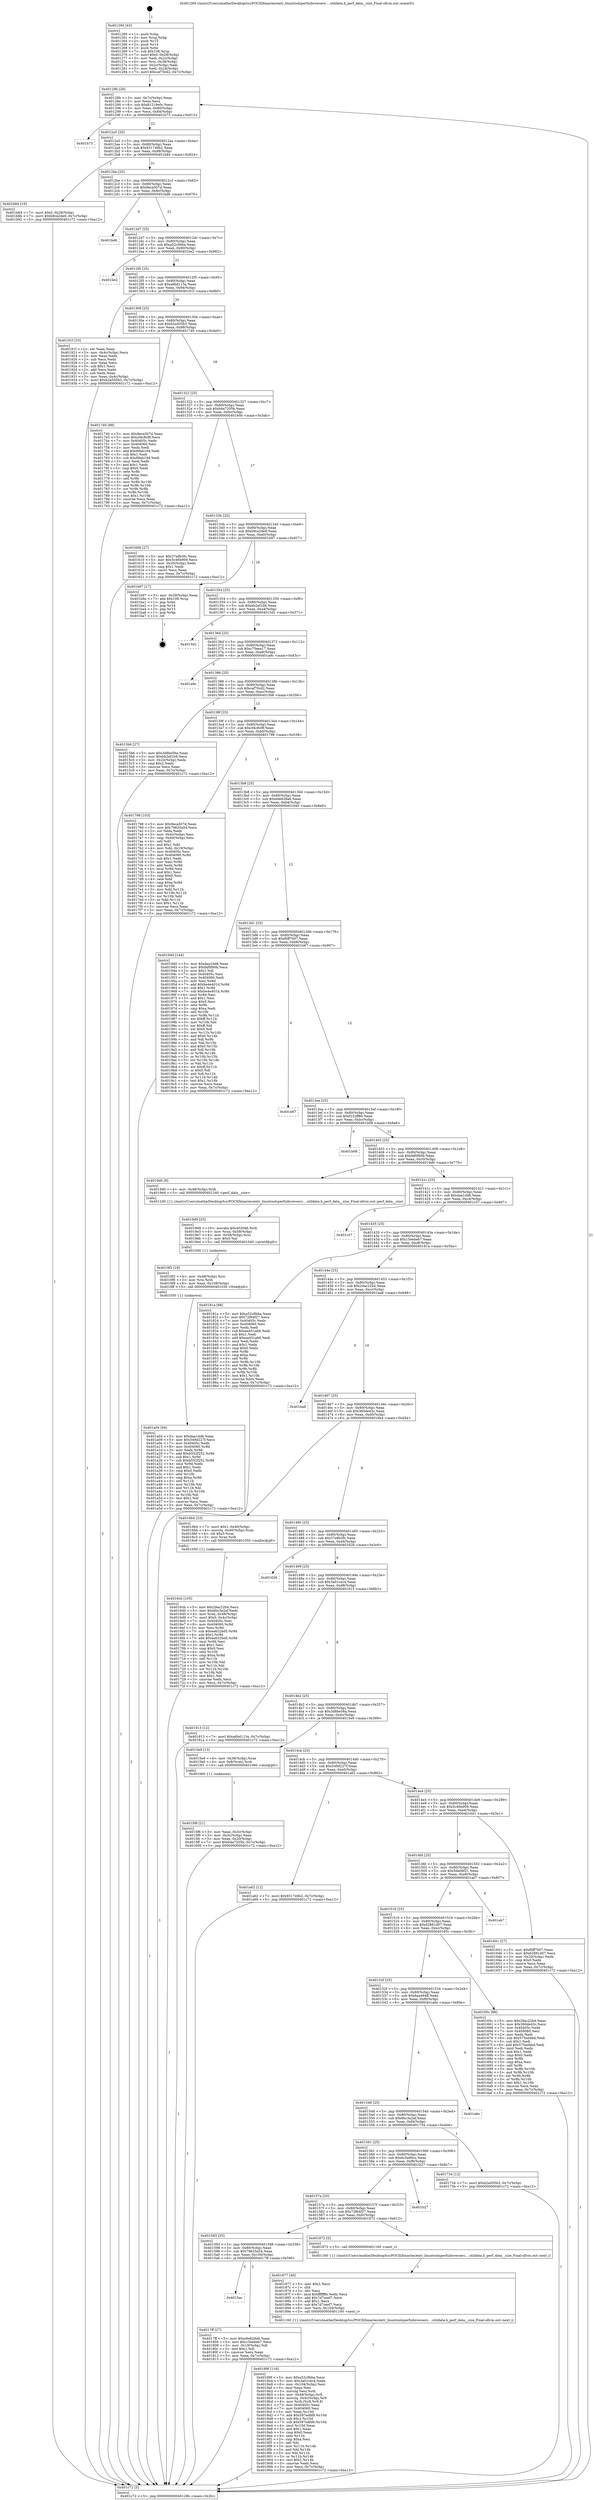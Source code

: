 digraph "0x401260" {
  label = "0x401260 (/mnt/c/Users/mathe/Desktop/tcc/POCII/binaries/extr_linuxtoolsperfuibrowsers....utildata.h_perf_data__size_Final-ollvm.out::main(0))"
  labelloc = "t"
  node[shape=record]

  Entry [label="",width=0.3,height=0.3,shape=circle,fillcolor=black,style=filled]
  "0x40128b" [label="{
     0x40128b [26]\l
     | [instrs]\l
     &nbsp;&nbsp;0x40128b \<+3\>: mov -0x7c(%rbp),%eax\l
     &nbsp;&nbsp;0x40128e \<+2\>: mov %eax,%ecx\l
     &nbsp;&nbsp;0x401290 \<+6\>: sub $0x81219e0c,%ecx\l
     &nbsp;&nbsp;0x401296 \<+3\>: mov %eax,-0x80(%rbp)\l
     &nbsp;&nbsp;0x401299 \<+6\>: mov %ecx,-0x84(%rbp)\l
     &nbsp;&nbsp;0x40129f \<+6\>: je 0000000000401b73 \<main+0x913\>\l
  }"]
  "0x401b73" [label="{
     0x401b73\l
  }", style=dashed]
  "0x4012a5" [label="{
     0x4012a5 [25]\l
     | [instrs]\l
     &nbsp;&nbsp;0x4012a5 \<+5\>: jmp 00000000004012aa \<main+0x4a\>\l
     &nbsp;&nbsp;0x4012aa \<+3\>: mov -0x80(%rbp),%eax\l
     &nbsp;&nbsp;0x4012ad \<+5\>: sub $0x931749b2,%eax\l
     &nbsp;&nbsp;0x4012b2 \<+6\>: mov %eax,-0x88(%rbp)\l
     &nbsp;&nbsp;0x4012b8 \<+6\>: je 0000000000401b84 \<main+0x924\>\l
  }"]
  Exit [label="",width=0.3,height=0.3,shape=circle,fillcolor=black,style=filled,peripheries=2]
  "0x401b84" [label="{
     0x401b84 [19]\l
     | [instrs]\l
     &nbsp;&nbsp;0x401b84 \<+7\>: movl $0x0,-0x28(%rbp)\l
     &nbsp;&nbsp;0x401b8b \<+7\>: movl $0xb9ca2de9,-0x7c(%rbp)\l
     &nbsp;&nbsp;0x401b92 \<+5\>: jmp 0000000000401c72 \<main+0xa12\>\l
  }"]
  "0x4012be" [label="{
     0x4012be [25]\l
     | [instrs]\l
     &nbsp;&nbsp;0x4012be \<+5\>: jmp 00000000004012c3 \<main+0x63\>\l
     &nbsp;&nbsp;0x4012c3 \<+3\>: mov -0x80(%rbp),%eax\l
     &nbsp;&nbsp;0x4012c6 \<+5\>: sub $0x9eca507d,%eax\l
     &nbsp;&nbsp;0x4012cb \<+6\>: mov %eax,-0x8c(%rbp)\l
     &nbsp;&nbsp;0x4012d1 \<+6\>: je 0000000000401bd6 \<main+0x976\>\l
  }"]
  "0x401a04" [label="{
     0x401a04 [94]\l
     | [instrs]\l
     &nbsp;&nbsp;0x401a04 \<+5\>: mov $0xdaa1dd6,%eax\l
     &nbsp;&nbsp;0x401a09 \<+5\>: mov $0x549d227f,%ecx\l
     &nbsp;&nbsp;0x401a0e \<+7\>: mov 0x40405c,%edx\l
     &nbsp;&nbsp;0x401a15 \<+8\>: mov 0x404060,%r8d\l
     &nbsp;&nbsp;0x401a1d \<+3\>: mov %edx,%r9d\l
     &nbsp;&nbsp;0x401a20 \<+7\>: add $0xb552f252,%r9d\l
     &nbsp;&nbsp;0x401a27 \<+4\>: sub $0x1,%r9d\l
     &nbsp;&nbsp;0x401a2b \<+7\>: sub $0xb552f252,%r9d\l
     &nbsp;&nbsp;0x401a32 \<+4\>: imul %r9d,%edx\l
     &nbsp;&nbsp;0x401a36 \<+3\>: and $0x1,%edx\l
     &nbsp;&nbsp;0x401a39 \<+3\>: cmp $0x0,%edx\l
     &nbsp;&nbsp;0x401a3c \<+4\>: sete %r10b\l
     &nbsp;&nbsp;0x401a40 \<+4\>: cmp $0xa,%r8d\l
     &nbsp;&nbsp;0x401a44 \<+4\>: setl %r11b\l
     &nbsp;&nbsp;0x401a48 \<+3\>: mov %r10b,%bl\l
     &nbsp;&nbsp;0x401a4b \<+3\>: and %r11b,%bl\l
     &nbsp;&nbsp;0x401a4e \<+3\>: xor %r11b,%r10b\l
     &nbsp;&nbsp;0x401a51 \<+3\>: or %r10b,%bl\l
     &nbsp;&nbsp;0x401a54 \<+3\>: test $0x1,%bl\l
     &nbsp;&nbsp;0x401a57 \<+3\>: cmovne %ecx,%eax\l
     &nbsp;&nbsp;0x401a5a \<+3\>: mov %eax,-0x7c(%rbp)\l
     &nbsp;&nbsp;0x401a5d \<+5\>: jmp 0000000000401c72 \<main+0xa12\>\l
  }"]
  "0x401bd6" [label="{
     0x401bd6\l
  }", style=dashed]
  "0x4012d7" [label="{
     0x4012d7 [25]\l
     | [instrs]\l
     &nbsp;&nbsp;0x4012d7 \<+5\>: jmp 00000000004012dc \<main+0x7c\>\l
     &nbsp;&nbsp;0x4012dc \<+3\>: mov -0x80(%rbp),%eax\l
     &nbsp;&nbsp;0x4012df \<+5\>: sub $0xa52c9bba,%eax\l
     &nbsp;&nbsp;0x4012e4 \<+6\>: mov %eax,-0x90(%rbp)\l
     &nbsp;&nbsp;0x4012ea \<+6\>: je 0000000000401be2 \<main+0x982\>\l
  }"]
  "0x4019f2" [label="{
     0x4019f2 [18]\l
     | [instrs]\l
     &nbsp;&nbsp;0x4019f2 \<+4\>: mov -0x48(%rbp),%rsi\l
     &nbsp;&nbsp;0x4019f6 \<+3\>: mov %rsi,%rdi\l
     &nbsp;&nbsp;0x4019f9 \<+6\>: mov %eax,-0x108(%rbp)\l
     &nbsp;&nbsp;0x4019ff \<+5\>: call 0000000000401030 \<free@plt\>\l
     | [calls]\l
     &nbsp;&nbsp;0x401030 \{1\} (unknown)\l
  }"]
  "0x401be2" [label="{
     0x401be2\l
  }", style=dashed]
  "0x4012f0" [label="{
     0x4012f0 [25]\l
     | [instrs]\l
     &nbsp;&nbsp;0x4012f0 \<+5\>: jmp 00000000004012f5 \<main+0x95\>\l
     &nbsp;&nbsp;0x4012f5 \<+3\>: mov -0x80(%rbp),%eax\l
     &nbsp;&nbsp;0x4012f8 \<+5\>: sub $0xa6bd113a,%eax\l
     &nbsp;&nbsp;0x4012fd \<+6\>: mov %eax,-0x94(%rbp)\l
     &nbsp;&nbsp;0x401303 \<+6\>: je 000000000040191f \<main+0x6bf\>\l
  }"]
  "0x4019d9" [label="{
     0x4019d9 [25]\l
     | [instrs]\l
     &nbsp;&nbsp;0x4019d9 \<+10\>: movabs $0x4020d6,%rdi\l
     &nbsp;&nbsp;0x4019e3 \<+4\>: mov %rax,-0x58(%rbp)\l
     &nbsp;&nbsp;0x4019e7 \<+4\>: mov -0x58(%rbp),%rsi\l
     &nbsp;&nbsp;0x4019eb \<+2\>: mov $0x0,%al\l
     &nbsp;&nbsp;0x4019ed \<+5\>: call 0000000000401040 \<printf@plt\>\l
     | [calls]\l
     &nbsp;&nbsp;0x401040 \{1\} (unknown)\l
  }"]
  "0x40191f" [label="{
     0x40191f [33]\l
     | [instrs]\l
     &nbsp;&nbsp;0x40191f \<+2\>: xor %eax,%eax\l
     &nbsp;&nbsp;0x401921 \<+3\>: mov -0x4c(%rbp),%ecx\l
     &nbsp;&nbsp;0x401924 \<+2\>: mov %eax,%edx\l
     &nbsp;&nbsp;0x401926 \<+2\>: sub %ecx,%edx\l
     &nbsp;&nbsp;0x401928 \<+2\>: mov %eax,%ecx\l
     &nbsp;&nbsp;0x40192a \<+3\>: sub $0x1,%ecx\l
     &nbsp;&nbsp;0x40192d \<+2\>: add %ecx,%edx\l
     &nbsp;&nbsp;0x40192f \<+2\>: sub %edx,%eax\l
     &nbsp;&nbsp;0x401931 \<+3\>: mov %eax,-0x4c(%rbp)\l
     &nbsp;&nbsp;0x401934 \<+7\>: movl $0xb2a505b3,-0x7c(%rbp)\l
     &nbsp;&nbsp;0x40193b \<+5\>: jmp 0000000000401c72 \<main+0xa12\>\l
  }"]
  "0x401309" [label="{
     0x401309 [25]\l
     | [instrs]\l
     &nbsp;&nbsp;0x401309 \<+5\>: jmp 000000000040130e \<main+0xae\>\l
     &nbsp;&nbsp;0x40130e \<+3\>: mov -0x80(%rbp),%eax\l
     &nbsp;&nbsp;0x401311 \<+5\>: sub $0xb2a505b3,%eax\l
     &nbsp;&nbsp;0x401316 \<+6\>: mov %eax,-0x98(%rbp)\l
     &nbsp;&nbsp;0x40131c \<+6\>: je 0000000000401740 \<main+0x4e0\>\l
  }"]
  "0x40189f" [label="{
     0x40189f [116]\l
     | [instrs]\l
     &nbsp;&nbsp;0x40189f \<+5\>: mov $0xa52c9bba,%ecx\l
     &nbsp;&nbsp;0x4018a4 \<+5\>: mov $0x3a01cec4,%edx\l
     &nbsp;&nbsp;0x4018a9 \<+6\>: mov -0x104(%rbp),%esi\l
     &nbsp;&nbsp;0x4018af \<+3\>: imul %eax,%esi\l
     &nbsp;&nbsp;0x4018b2 \<+3\>: movslq %esi,%rdi\l
     &nbsp;&nbsp;0x4018b5 \<+4\>: mov -0x48(%rbp),%r8\l
     &nbsp;&nbsp;0x4018b9 \<+4\>: movslq -0x4c(%rbp),%r9\l
     &nbsp;&nbsp;0x4018bd \<+4\>: mov %rdi,(%r8,%r9,8)\l
     &nbsp;&nbsp;0x4018c1 \<+7\>: mov 0x40405c,%eax\l
     &nbsp;&nbsp;0x4018c8 \<+7\>: mov 0x404060,%esi\l
     &nbsp;&nbsp;0x4018cf \<+3\>: mov %eax,%r10d\l
     &nbsp;&nbsp;0x4018d2 \<+7\>: add $0x597edfd9,%r10d\l
     &nbsp;&nbsp;0x4018d9 \<+4\>: sub $0x1,%r10d\l
     &nbsp;&nbsp;0x4018dd \<+7\>: sub $0x597edfd9,%r10d\l
     &nbsp;&nbsp;0x4018e4 \<+4\>: imul %r10d,%eax\l
     &nbsp;&nbsp;0x4018e8 \<+3\>: and $0x1,%eax\l
     &nbsp;&nbsp;0x4018eb \<+3\>: cmp $0x0,%eax\l
     &nbsp;&nbsp;0x4018ee \<+4\>: sete %r11b\l
     &nbsp;&nbsp;0x4018f2 \<+3\>: cmp $0xa,%esi\l
     &nbsp;&nbsp;0x4018f5 \<+3\>: setl %bl\l
     &nbsp;&nbsp;0x4018f8 \<+3\>: mov %r11b,%r14b\l
     &nbsp;&nbsp;0x4018fb \<+3\>: and %bl,%r14b\l
     &nbsp;&nbsp;0x4018fe \<+3\>: xor %bl,%r11b\l
     &nbsp;&nbsp;0x401901 \<+3\>: or %r11b,%r14b\l
     &nbsp;&nbsp;0x401904 \<+4\>: test $0x1,%r14b\l
     &nbsp;&nbsp;0x401908 \<+3\>: cmovne %edx,%ecx\l
     &nbsp;&nbsp;0x40190b \<+3\>: mov %ecx,-0x7c(%rbp)\l
     &nbsp;&nbsp;0x40190e \<+5\>: jmp 0000000000401c72 \<main+0xa12\>\l
  }"]
  "0x401740" [label="{
     0x401740 [88]\l
     | [instrs]\l
     &nbsp;&nbsp;0x401740 \<+5\>: mov $0x9eca507d,%eax\l
     &nbsp;&nbsp;0x401745 \<+5\>: mov $0xcf4c8c9f,%ecx\l
     &nbsp;&nbsp;0x40174a \<+7\>: mov 0x40405c,%edx\l
     &nbsp;&nbsp;0x401751 \<+7\>: mov 0x404060,%esi\l
     &nbsp;&nbsp;0x401758 \<+2\>: mov %edx,%edi\l
     &nbsp;&nbsp;0x40175a \<+6\>: add $0x89ab194,%edi\l
     &nbsp;&nbsp;0x401760 \<+3\>: sub $0x1,%edi\l
     &nbsp;&nbsp;0x401763 \<+6\>: sub $0x89ab194,%edi\l
     &nbsp;&nbsp;0x401769 \<+3\>: imul %edi,%edx\l
     &nbsp;&nbsp;0x40176c \<+3\>: and $0x1,%edx\l
     &nbsp;&nbsp;0x40176f \<+3\>: cmp $0x0,%edx\l
     &nbsp;&nbsp;0x401772 \<+4\>: sete %r8b\l
     &nbsp;&nbsp;0x401776 \<+3\>: cmp $0xa,%esi\l
     &nbsp;&nbsp;0x401779 \<+4\>: setl %r9b\l
     &nbsp;&nbsp;0x40177d \<+3\>: mov %r8b,%r10b\l
     &nbsp;&nbsp;0x401780 \<+3\>: and %r9b,%r10b\l
     &nbsp;&nbsp;0x401783 \<+3\>: xor %r9b,%r8b\l
     &nbsp;&nbsp;0x401786 \<+3\>: or %r8b,%r10b\l
     &nbsp;&nbsp;0x401789 \<+4\>: test $0x1,%r10b\l
     &nbsp;&nbsp;0x40178d \<+3\>: cmovne %ecx,%eax\l
     &nbsp;&nbsp;0x401790 \<+3\>: mov %eax,-0x7c(%rbp)\l
     &nbsp;&nbsp;0x401793 \<+5\>: jmp 0000000000401c72 \<main+0xa12\>\l
  }"]
  "0x401322" [label="{
     0x401322 [25]\l
     | [instrs]\l
     &nbsp;&nbsp;0x401322 \<+5\>: jmp 0000000000401327 \<main+0xc7\>\l
     &nbsp;&nbsp;0x401327 \<+3\>: mov -0x80(%rbp),%eax\l
     &nbsp;&nbsp;0x40132a \<+5\>: sub $0xb4a7205b,%eax\l
     &nbsp;&nbsp;0x40132f \<+6\>: mov %eax,-0x9c(%rbp)\l
     &nbsp;&nbsp;0x401335 \<+6\>: je 000000000040160b \<main+0x3ab\>\l
  }"]
  "0x401877" [label="{
     0x401877 [40]\l
     | [instrs]\l
     &nbsp;&nbsp;0x401877 \<+5\>: mov $0x2,%ecx\l
     &nbsp;&nbsp;0x40187c \<+1\>: cltd\l
     &nbsp;&nbsp;0x40187d \<+2\>: idiv %ecx\l
     &nbsp;&nbsp;0x40187f \<+6\>: imul $0xfffffffe,%edx,%ecx\l
     &nbsp;&nbsp;0x401885 \<+6\>: add $0x7d7ceef7,%ecx\l
     &nbsp;&nbsp;0x40188b \<+3\>: add $0x1,%ecx\l
     &nbsp;&nbsp;0x40188e \<+6\>: sub $0x7d7ceef7,%ecx\l
     &nbsp;&nbsp;0x401894 \<+6\>: mov %ecx,-0x104(%rbp)\l
     &nbsp;&nbsp;0x40189a \<+5\>: call 0000000000401160 \<next_i\>\l
     | [calls]\l
     &nbsp;&nbsp;0x401160 \{1\} (/mnt/c/Users/mathe/Desktop/tcc/POCII/binaries/extr_linuxtoolsperfuibrowsers....utildata.h_perf_data__size_Final-ollvm.out::next_i)\l
  }"]
  "0x40160b" [label="{
     0x40160b [27]\l
     | [instrs]\l
     &nbsp;&nbsp;0x40160b \<+5\>: mov $0x37e8b3fc,%eax\l
     &nbsp;&nbsp;0x401610 \<+5\>: mov $0x5c46b909,%ecx\l
     &nbsp;&nbsp;0x401615 \<+3\>: mov -0x20(%rbp),%edx\l
     &nbsp;&nbsp;0x401618 \<+3\>: cmp $0x1,%edx\l
     &nbsp;&nbsp;0x40161b \<+3\>: cmovl %ecx,%eax\l
     &nbsp;&nbsp;0x40161e \<+3\>: mov %eax,-0x7c(%rbp)\l
     &nbsp;&nbsp;0x401621 \<+5\>: jmp 0000000000401c72 \<main+0xa12\>\l
  }"]
  "0x40133b" [label="{
     0x40133b [25]\l
     | [instrs]\l
     &nbsp;&nbsp;0x40133b \<+5\>: jmp 0000000000401340 \<main+0xe0\>\l
     &nbsp;&nbsp;0x401340 \<+3\>: mov -0x80(%rbp),%eax\l
     &nbsp;&nbsp;0x401343 \<+5\>: sub $0xb9ca2de9,%eax\l
     &nbsp;&nbsp;0x401348 \<+6\>: mov %eax,-0xa0(%rbp)\l
     &nbsp;&nbsp;0x40134e \<+6\>: je 0000000000401b97 \<main+0x937\>\l
  }"]
  "0x4015ac" [label="{
     0x4015ac\l
  }", style=dashed]
  "0x401b97" [label="{
     0x401b97 [17]\l
     | [instrs]\l
     &nbsp;&nbsp;0x401b97 \<+3\>: mov -0x28(%rbp),%eax\l
     &nbsp;&nbsp;0x401b9a \<+7\>: add $0x108,%rsp\l
     &nbsp;&nbsp;0x401ba1 \<+1\>: pop %rbx\l
     &nbsp;&nbsp;0x401ba2 \<+2\>: pop %r14\l
     &nbsp;&nbsp;0x401ba4 \<+2\>: pop %r15\l
     &nbsp;&nbsp;0x401ba6 \<+1\>: pop %rbp\l
     &nbsp;&nbsp;0x401ba7 \<+1\>: ret\l
  }"]
  "0x401354" [label="{
     0x401354 [25]\l
     | [instrs]\l
     &nbsp;&nbsp;0x401354 \<+5\>: jmp 0000000000401359 \<main+0xf9\>\l
     &nbsp;&nbsp;0x401359 \<+3\>: mov -0x80(%rbp),%eax\l
     &nbsp;&nbsp;0x40135c \<+5\>: sub $0xbb2ef1b8,%eax\l
     &nbsp;&nbsp;0x401361 \<+6\>: mov %eax,-0xa4(%rbp)\l
     &nbsp;&nbsp;0x401367 \<+6\>: je 00000000004015d1 \<main+0x371\>\l
  }"]
  "0x4017ff" [label="{
     0x4017ff [27]\l
     | [instrs]\l
     &nbsp;&nbsp;0x4017ff \<+5\>: mov $0xe9e628a6,%eax\l
     &nbsp;&nbsp;0x401804 \<+5\>: mov $0x15eebeb7,%ecx\l
     &nbsp;&nbsp;0x401809 \<+3\>: mov -0x19(%rbp),%dl\l
     &nbsp;&nbsp;0x40180c \<+3\>: test $0x1,%dl\l
     &nbsp;&nbsp;0x40180f \<+3\>: cmovne %ecx,%eax\l
     &nbsp;&nbsp;0x401812 \<+3\>: mov %eax,-0x7c(%rbp)\l
     &nbsp;&nbsp;0x401815 \<+5\>: jmp 0000000000401c72 \<main+0xa12\>\l
  }"]
  "0x4015d1" [label="{
     0x4015d1\l
  }", style=dashed]
  "0x40136d" [label="{
     0x40136d [25]\l
     | [instrs]\l
     &nbsp;&nbsp;0x40136d \<+5\>: jmp 0000000000401372 \<main+0x112\>\l
     &nbsp;&nbsp;0x401372 \<+3\>: mov -0x80(%rbp),%eax\l
     &nbsp;&nbsp;0x401375 \<+5\>: sub $0xc75eea17,%eax\l
     &nbsp;&nbsp;0x40137a \<+6\>: mov %eax,-0xa8(%rbp)\l
     &nbsp;&nbsp;0x401380 \<+6\>: je 0000000000401a9c \<main+0x83c\>\l
  }"]
  "0x401593" [label="{
     0x401593 [25]\l
     | [instrs]\l
     &nbsp;&nbsp;0x401593 \<+5\>: jmp 0000000000401598 \<main+0x338\>\l
     &nbsp;&nbsp;0x401598 \<+3\>: mov -0x80(%rbp),%eax\l
     &nbsp;&nbsp;0x40159b \<+5\>: sub $0x79625a54,%eax\l
     &nbsp;&nbsp;0x4015a0 \<+6\>: mov %eax,-0x100(%rbp)\l
     &nbsp;&nbsp;0x4015a6 \<+6\>: je 00000000004017ff \<main+0x59f\>\l
  }"]
  "0x401a9c" [label="{
     0x401a9c\l
  }", style=dashed]
  "0x401386" [label="{
     0x401386 [25]\l
     | [instrs]\l
     &nbsp;&nbsp;0x401386 \<+5\>: jmp 000000000040138b \<main+0x12b\>\l
     &nbsp;&nbsp;0x40138b \<+3\>: mov -0x80(%rbp),%eax\l
     &nbsp;&nbsp;0x40138e \<+5\>: sub $0xcaf70cd2,%eax\l
     &nbsp;&nbsp;0x401393 \<+6\>: mov %eax,-0xac(%rbp)\l
     &nbsp;&nbsp;0x401399 \<+6\>: je 00000000004015b6 \<main+0x356\>\l
  }"]
  "0x401872" [label="{
     0x401872 [5]\l
     | [instrs]\l
     &nbsp;&nbsp;0x401872 \<+5\>: call 0000000000401160 \<next_i\>\l
     | [calls]\l
     &nbsp;&nbsp;0x401160 \{1\} (/mnt/c/Users/mathe/Desktop/tcc/POCII/binaries/extr_linuxtoolsperfuibrowsers....utildata.h_perf_data__size_Final-ollvm.out::next_i)\l
  }"]
  "0x4015b6" [label="{
     0x4015b6 [27]\l
     | [instrs]\l
     &nbsp;&nbsp;0x4015b6 \<+5\>: mov $0x3d8be56a,%eax\l
     &nbsp;&nbsp;0x4015bb \<+5\>: mov $0xbb2ef1b8,%ecx\l
     &nbsp;&nbsp;0x4015c0 \<+3\>: mov -0x24(%rbp),%edx\l
     &nbsp;&nbsp;0x4015c3 \<+3\>: cmp $0x2,%edx\l
     &nbsp;&nbsp;0x4015c6 \<+3\>: cmovne %ecx,%eax\l
     &nbsp;&nbsp;0x4015c9 \<+3\>: mov %eax,-0x7c(%rbp)\l
     &nbsp;&nbsp;0x4015cc \<+5\>: jmp 0000000000401c72 \<main+0xa12\>\l
  }"]
  "0x40139f" [label="{
     0x40139f [25]\l
     | [instrs]\l
     &nbsp;&nbsp;0x40139f \<+5\>: jmp 00000000004013a4 \<main+0x144\>\l
     &nbsp;&nbsp;0x4013a4 \<+3\>: mov -0x80(%rbp),%eax\l
     &nbsp;&nbsp;0x4013a7 \<+5\>: sub $0xcf4c8c9f,%eax\l
     &nbsp;&nbsp;0x4013ac \<+6\>: mov %eax,-0xb0(%rbp)\l
     &nbsp;&nbsp;0x4013b2 \<+6\>: je 0000000000401798 \<main+0x538\>\l
  }"]
  "0x401c72" [label="{
     0x401c72 [5]\l
     | [instrs]\l
     &nbsp;&nbsp;0x401c72 \<+5\>: jmp 000000000040128b \<main+0x2b\>\l
  }"]
  "0x401260" [label="{
     0x401260 [43]\l
     | [instrs]\l
     &nbsp;&nbsp;0x401260 \<+1\>: push %rbp\l
     &nbsp;&nbsp;0x401261 \<+3\>: mov %rsp,%rbp\l
     &nbsp;&nbsp;0x401264 \<+2\>: push %r15\l
     &nbsp;&nbsp;0x401266 \<+2\>: push %r14\l
     &nbsp;&nbsp;0x401268 \<+1\>: push %rbx\l
     &nbsp;&nbsp;0x401269 \<+7\>: sub $0x108,%rsp\l
     &nbsp;&nbsp;0x401270 \<+7\>: movl $0x0,-0x28(%rbp)\l
     &nbsp;&nbsp;0x401277 \<+3\>: mov %edi,-0x2c(%rbp)\l
     &nbsp;&nbsp;0x40127a \<+4\>: mov %rsi,-0x38(%rbp)\l
     &nbsp;&nbsp;0x40127e \<+3\>: mov -0x2c(%rbp),%edi\l
     &nbsp;&nbsp;0x401281 \<+3\>: mov %edi,-0x24(%rbp)\l
     &nbsp;&nbsp;0x401284 \<+7\>: movl $0xcaf70cd2,-0x7c(%rbp)\l
  }"]
  "0x40157a" [label="{
     0x40157a [25]\l
     | [instrs]\l
     &nbsp;&nbsp;0x40157a \<+5\>: jmp 000000000040157f \<main+0x31f\>\l
     &nbsp;&nbsp;0x40157f \<+3\>: mov -0x80(%rbp),%eax\l
     &nbsp;&nbsp;0x401582 \<+5\>: sub $0x72f64f27,%eax\l
     &nbsp;&nbsp;0x401587 \<+6\>: mov %eax,-0xfc(%rbp)\l
     &nbsp;&nbsp;0x40158d \<+6\>: je 0000000000401872 \<main+0x612\>\l
  }"]
  "0x401798" [label="{
     0x401798 [103]\l
     | [instrs]\l
     &nbsp;&nbsp;0x401798 \<+5\>: mov $0x9eca507d,%eax\l
     &nbsp;&nbsp;0x40179d \<+5\>: mov $0x79625a54,%ecx\l
     &nbsp;&nbsp;0x4017a2 \<+2\>: xor %edx,%edx\l
     &nbsp;&nbsp;0x4017a4 \<+3\>: mov -0x4c(%rbp),%esi\l
     &nbsp;&nbsp;0x4017a7 \<+3\>: cmp -0x40(%rbp),%esi\l
     &nbsp;&nbsp;0x4017aa \<+4\>: setl %dil\l
     &nbsp;&nbsp;0x4017ae \<+4\>: and $0x1,%dil\l
     &nbsp;&nbsp;0x4017b2 \<+4\>: mov %dil,-0x19(%rbp)\l
     &nbsp;&nbsp;0x4017b6 \<+7\>: mov 0x40405c,%esi\l
     &nbsp;&nbsp;0x4017bd \<+8\>: mov 0x404060,%r8d\l
     &nbsp;&nbsp;0x4017c5 \<+3\>: sub $0x1,%edx\l
     &nbsp;&nbsp;0x4017c8 \<+3\>: mov %esi,%r9d\l
     &nbsp;&nbsp;0x4017cb \<+3\>: add %edx,%r9d\l
     &nbsp;&nbsp;0x4017ce \<+4\>: imul %r9d,%esi\l
     &nbsp;&nbsp;0x4017d2 \<+3\>: and $0x1,%esi\l
     &nbsp;&nbsp;0x4017d5 \<+3\>: cmp $0x0,%esi\l
     &nbsp;&nbsp;0x4017d8 \<+4\>: sete %dil\l
     &nbsp;&nbsp;0x4017dc \<+4\>: cmp $0xa,%r8d\l
     &nbsp;&nbsp;0x4017e0 \<+4\>: setl %r10b\l
     &nbsp;&nbsp;0x4017e4 \<+3\>: mov %dil,%r11b\l
     &nbsp;&nbsp;0x4017e7 \<+3\>: and %r10b,%r11b\l
     &nbsp;&nbsp;0x4017ea \<+3\>: xor %r10b,%dil\l
     &nbsp;&nbsp;0x4017ed \<+3\>: or %dil,%r11b\l
     &nbsp;&nbsp;0x4017f0 \<+4\>: test $0x1,%r11b\l
     &nbsp;&nbsp;0x4017f4 \<+3\>: cmovne %ecx,%eax\l
     &nbsp;&nbsp;0x4017f7 \<+3\>: mov %eax,-0x7c(%rbp)\l
     &nbsp;&nbsp;0x4017fa \<+5\>: jmp 0000000000401c72 \<main+0xa12\>\l
  }"]
  "0x4013b8" [label="{
     0x4013b8 [25]\l
     | [instrs]\l
     &nbsp;&nbsp;0x4013b8 \<+5\>: jmp 00000000004013bd \<main+0x15d\>\l
     &nbsp;&nbsp;0x4013bd \<+3\>: mov -0x80(%rbp),%eax\l
     &nbsp;&nbsp;0x4013c0 \<+5\>: sub $0xe9e628a6,%eax\l
     &nbsp;&nbsp;0x4013c5 \<+6\>: mov %eax,-0xb4(%rbp)\l
     &nbsp;&nbsp;0x4013cb \<+6\>: je 0000000000401940 \<main+0x6e0\>\l
  }"]
  "0x401b27" [label="{
     0x401b27\l
  }", style=dashed]
  "0x401940" [label="{
     0x401940 [144]\l
     | [instrs]\l
     &nbsp;&nbsp;0x401940 \<+5\>: mov $0xdaa1dd6,%eax\l
     &nbsp;&nbsp;0x401945 \<+5\>: mov $0xfaf0f90b,%ecx\l
     &nbsp;&nbsp;0x40194a \<+2\>: mov $0x1,%dl\l
     &nbsp;&nbsp;0x40194c \<+7\>: mov 0x40405c,%esi\l
     &nbsp;&nbsp;0x401953 \<+7\>: mov 0x404060,%edi\l
     &nbsp;&nbsp;0x40195a \<+3\>: mov %esi,%r8d\l
     &nbsp;&nbsp;0x40195d \<+7\>: add $0xbe4e401d,%r8d\l
     &nbsp;&nbsp;0x401964 \<+4\>: sub $0x1,%r8d\l
     &nbsp;&nbsp;0x401968 \<+7\>: sub $0xbe4e401d,%r8d\l
     &nbsp;&nbsp;0x40196f \<+4\>: imul %r8d,%esi\l
     &nbsp;&nbsp;0x401973 \<+3\>: and $0x1,%esi\l
     &nbsp;&nbsp;0x401976 \<+3\>: cmp $0x0,%esi\l
     &nbsp;&nbsp;0x401979 \<+4\>: sete %r9b\l
     &nbsp;&nbsp;0x40197d \<+3\>: cmp $0xa,%edi\l
     &nbsp;&nbsp;0x401980 \<+4\>: setl %r10b\l
     &nbsp;&nbsp;0x401984 \<+3\>: mov %r9b,%r11b\l
     &nbsp;&nbsp;0x401987 \<+4\>: xor $0xff,%r11b\l
     &nbsp;&nbsp;0x40198b \<+3\>: mov %r10b,%bl\l
     &nbsp;&nbsp;0x40198e \<+3\>: xor $0xff,%bl\l
     &nbsp;&nbsp;0x401991 \<+3\>: xor $0x0,%dl\l
     &nbsp;&nbsp;0x401994 \<+3\>: mov %r11b,%r14b\l
     &nbsp;&nbsp;0x401997 \<+4\>: and $0x0,%r14b\l
     &nbsp;&nbsp;0x40199b \<+3\>: and %dl,%r9b\l
     &nbsp;&nbsp;0x40199e \<+3\>: mov %bl,%r15b\l
     &nbsp;&nbsp;0x4019a1 \<+4\>: and $0x0,%r15b\l
     &nbsp;&nbsp;0x4019a5 \<+3\>: and %dl,%r10b\l
     &nbsp;&nbsp;0x4019a8 \<+3\>: or %r9b,%r14b\l
     &nbsp;&nbsp;0x4019ab \<+3\>: or %r10b,%r15b\l
     &nbsp;&nbsp;0x4019ae \<+3\>: xor %r15b,%r14b\l
     &nbsp;&nbsp;0x4019b1 \<+3\>: or %bl,%r11b\l
     &nbsp;&nbsp;0x4019b4 \<+4\>: xor $0xff,%r11b\l
     &nbsp;&nbsp;0x4019b8 \<+3\>: or $0x0,%dl\l
     &nbsp;&nbsp;0x4019bb \<+3\>: and %dl,%r11b\l
     &nbsp;&nbsp;0x4019be \<+3\>: or %r11b,%r14b\l
     &nbsp;&nbsp;0x4019c1 \<+4\>: test $0x1,%r14b\l
     &nbsp;&nbsp;0x4019c5 \<+3\>: cmovne %ecx,%eax\l
     &nbsp;&nbsp;0x4019c8 \<+3\>: mov %eax,-0x7c(%rbp)\l
     &nbsp;&nbsp;0x4019cb \<+5\>: jmp 0000000000401c72 \<main+0xa12\>\l
  }"]
  "0x4013d1" [label="{
     0x4013d1 [25]\l
     | [instrs]\l
     &nbsp;&nbsp;0x4013d1 \<+5\>: jmp 00000000004013d6 \<main+0x176\>\l
     &nbsp;&nbsp;0x4013d6 \<+3\>: mov -0x80(%rbp),%eax\l
     &nbsp;&nbsp;0x4013d9 \<+5\>: sub $0xf0ff7007,%eax\l
     &nbsp;&nbsp;0x4013de \<+6\>: mov %eax,-0xb8(%rbp)\l
     &nbsp;&nbsp;0x4013e4 \<+6\>: je 0000000000401b67 \<main+0x907\>\l
  }"]
  "0x401561" [label="{
     0x401561 [25]\l
     | [instrs]\l
     &nbsp;&nbsp;0x401561 \<+5\>: jmp 0000000000401566 \<main+0x306\>\l
     &nbsp;&nbsp;0x401566 \<+3\>: mov -0x80(%rbp),%eax\l
     &nbsp;&nbsp;0x401569 \<+5\>: sub $0x6c5e90cc,%eax\l
     &nbsp;&nbsp;0x40156e \<+6\>: mov %eax,-0xf8(%rbp)\l
     &nbsp;&nbsp;0x401574 \<+6\>: je 0000000000401b27 \<main+0x8c7\>\l
  }"]
  "0x401b67" [label="{
     0x401b67\l
  }", style=dashed]
  "0x4013ea" [label="{
     0x4013ea [25]\l
     | [instrs]\l
     &nbsp;&nbsp;0x4013ea \<+5\>: jmp 00000000004013ef \<main+0x18f\>\l
     &nbsp;&nbsp;0x4013ef \<+3\>: mov -0x80(%rbp),%eax\l
     &nbsp;&nbsp;0x4013f2 \<+5\>: sub $0xf232ff80,%eax\l
     &nbsp;&nbsp;0x4013f7 \<+6\>: mov %eax,-0xbc(%rbp)\l
     &nbsp;&nbsp;0x4013fd \<+6\>: je 0000000000401b08 \<main+0x8a8\>\l
  }"]
  "0x401734" [label="{
     0x401734 [12]\l
     | [instrs]\l
     &nbsp;&nbsp;0x401734 \<+7\>: movl $0xb2a505b3,-0x7c(%rbp)\l
     &nbsp;&nbsp;0x40173b \<+5\>: jmp 0000000000401c72 \<main+0xa12\>\l
  }"]
  "0x401b08" [label="{
     0x401b08\l
  }", style=dashed]
  "0x401403" [label="{
     0x401403 [25]\l
     | [instrs]\l
     &nbsp;&nbsp;0x401403 \<+5\>: jmp 0000000000401408 \<main+0x1a8\>\l
     &nbsp;&nbsp;0x401408 \<+3\>: mov -0x80(%rbp),%eax\l
     &nbsp;&nbsp;0x40140b \<+5\>: sub $0xfaf0f90b,%eax\l
     &nbsp;&nbsp;0x401410 \<+6\>: mov %eax,-0xc0(%rbp)\l
     &nbsp;&nbsp;0x401416 \<+6\>: je 00000000004019d0 \<main+0x770\>\l
  }"]
  "0x401548" [label="{
     0x401548 [25]\l
     | [instrs]\l
     &nbsp;&nbsp;0x401548 \<+5\>: jmp 000000000040154d \<main+0x2ed\>\l
     &nbsp;&nbsp;0x40154d \<+3\>: mov -0x80(%rbp),%eax\l
     &nbsp;&nbsp;0x401550 \<+5\>: sub $0x6bc3a2af,%eax\l
     &nbsp;&nbsp;0x401555 \<+6\>: mov %eax,-0xf4(%rbp)\l
     &nbsp;&nbsp;0x40155b \<+6\>: je 0000000000401734 \<main+0x4d4\>\l
  }"]
  "0x4019d0" [label="{
     0x4019d0 [9]\l
     | [instrs]\l
     &nbsp;&nbsp;0x4019d0 \<+4\>: mov -0x48(%rbp),%rdi\l
     &nbsp;&nbsp;0x4019d4 \<+5\>: call 0000000000401240 \<perf_data__size\>\l
     | [calls]\l
     &nbsp;&nbsp;0x401240 \{1\} (/mnt/c/Users/mathe/Desktop/tcc/POCII/binaries/extr_linuxtoolsperfuibrowsers....utildata.h_perf_data__size_Final-ollvm.out::perf_data__size)\l
  }"]
  "0x40141c" [label="{
     0x40141c [25]\l
     | [instrs]\l
     &nbsp;&nbsp;0x40141c \<+5\>: jmp 0000000000401421 \<main+0x1c1\>\l
     &nbsp;&nbsp;0x401421 \<+3\>: mov -0x80(%rbp),%eax\l
     &nbsp;&nbsp;0x401424 \<+5\>: sub $0xdaa1dd6,%eax\l
     &nbsp;&nbsp;0x401429 \<+6\>: mov %eax,-0xc4(%rbp)\l
     &nbsp;&nbsp;0x40142f \<+6\>: je 0000000000401c37 \<main+0x9d7\>\l
  }"]
  "0x401a6e" [label="{
     0x401a6e\l
  }", style=dashed]
  "0x401c37" [label="{
     0x401c37\l
  }", style=dashed]
  "0x401435" [label="{
     0x401435 [25]\l
     | [instrs]\l
     &nbsp;&nbsp;0x401435 \<+5\>: jmp 000000000040143a \<main+0x1da\>\l
     &nbsp;&nbsp;0x40143a \<+3\>: mov -0x80(%rbp),%eax\l
     &nbsp;&nbsp;0x40143d \<+5\>: sub $0x15eebeb7,%eax\l
     &nbsp;&nbsp;0x401442 \<+6\>: mov %eax,-0xc8(%rbp)\l
     &nbsp;&nbsp;0x401448 \<+6\>: je 000000000040181a \<main+0x5ba\>\l
  }"]
  "0x4016cb" [label="{
     0x4016cb [105]\l
     | [instrs]\l
     &nbsp;&nbsp;0x4016cb \<+5\>: mov $0x29ac22b4,%ecx\l
     &nbsp;&nbsp;0x4016d0 \<+5\>: mov $0x6bc3a2af,%edx\l
     &nbsp;&nbsp;0x4016d5 \<+4\>: mov %rax,-0x48(%rbp)\l
     &nbsp;&nbsp;0x4016d9 \<+7\>: movl $0x0,-0x4c(%rbp)\l
     &nbsp;&nbsp;0x4016e0 \<+7\>: mov 0x40405c,%esi\l
     &nbsp;&nbsp;0x4016e7 \<+8\>: mov 0x404060,%r8d\l
     &nbsp;&nbsp;0x4016ef \<+3\>: mov %esi,%r9d\l
     &nbsp;&nbsp;0x4016f2 \<+7\>: sub $0xea622bd5,%r9d\l
     &nbsp;&nbsp;0x4016f9 \<+4\>: sub $0x1,%r9d\l
     &nbsp;&nbsp;0x4016fd \<+7\>: add $0xea622bd5,%r9d\l
     &nbsp;&nbsp;0x401704 \<+4\>: imul %r9d,%esi\l
     &nbsp;&nbsp;0x401708 \<+3\>: and $0x1,%esi\l
     &nbsp;&nbsp;0x40170b \<+3\>: cmp $0x0,%esi\l
     &nbsp;&nbsp;0x40170e \<+4\>: sete %r10b\l
     &nbsp;&nbsp;0x401712 \<+4\>: cmp $0xa,%r8d\l
     &nbsp;&nbsp;0x401716 \<+4\>: setl %r11b\l
     &nbsp;&nbsp;0x40171a \<+3\>: mov %r10b,%bl\l
     &nbsp;&nbsp;0x40171d \<+3\>: and %r11b,%bl\l
     &nbsp;&nbsp;0x401720 \<+3\>: xor %r11b,%r10b\l
     &nbsp;&nbsp;0x401723 \<+3\>: or %r10b,%bl\l
     &nbsp;&nbsp;0x401726 \<+3\>: test $0x1,%bl\l
     &nbsp;&nbsp;0x401729 \<+3\>: cmovne %edx,%ecx\l
     &nbsp;&nbsp;0x40172c \<+3\>: mov %ecx,-0x7c(%rbp)\l
     &nbsp;&nbsp;0x40172f \<+5\>: jmp 0000000000401c72 \<main+0xa12\>\l
  }"]
  "0x40181a" [label="{
     0x40181a [88]\l
     | [instrs]\l
     &nbsp;&nbsp;0x40181a \<+5\>: mov $0xa52c9bba,%eax\l
     &nbsp;&nbsp;0x40181f \<+5\>: mov $0x72f64f27,%ecx\l
     &nbsp;&nbsp;0x401824 \<+7\>: mov 0x40405c,%edx\l
     &nbsp;&nbsp;0x40182b \<+7\>: mov 0x404060,%esi\l
     &nbsp;&nbsp;0x401832 \<+2\>: mov %edx,%edi\l
     &nbsp;&nbsp;0x401834 \<+6\>: sub $0xea451a66,%edi\l
     &nbsp;&nbsp;0x40183a \<+3\>: sub $0x1,%edi\l
     &nbsp;&nbsp;0x40183d \<+6\>: add $0xea451a66,%edi\l
     &nbsp;&nbsp;0x401843 \<+3\>: imul %edi,%edx\l
     &nbsp;&nbsp;0x401846 \<+3\>: and $0x1,%edx\l
     &nbsp;&nbsp;0x401849 \<+3\>: cmp $0x0,%edx\l
     &nbsp;&nbsp;0x40184c \<+4\>: sete %r8b\l
     &nbsp;&nbsp;0x401850 \<+3\>: cmp $0xa,%esi\l
     &nbsp;&nbsp;0x401853 \<+4\>: setl %r9b\l
     &nbsp;&nbsp;0x401857 \<+3\>: mov %r8b,%r10b\l
     &nbsp;&nbsp;0x40185a \<+3\>: and %r9b,%r10b\l
     &nbsp;&nbsp;0x40185d \<+3\>: xor %r9b,%r8b\l
     &nbsp;&nbsp;0x401860 \<+3\>: or %r8b,%r10b\l
     &nbsp;&nbsp;0x401863 \<+4\>: test $0x1,%r10b\l
     &nbsp;&nbsp;0x401867 \<+3\>: cmovne %ecx,%eax\l
     &nbsp;&nbsp;0x40186a \<+3\>: mov %eax,-0x7c(%rbp)\l
     &nbsp;&nbsp;0x40186d \<+5\>: jmp 0000000000401c72 \<main+0xa12\>\l
  }"]
  "0x40144e" [label="{
     0x40144e [25]\l
     | [instrs]\l
     &nbsp;&nbsp;0x40144e \<+5\>: jmp 0000000000401453 \<main+0x1f3\>\l
     &nbsp;&nbsp;0x401453 \<+3\>: mov -0x80(%rbp),%eax\l
     &nbsp;&nbsp;0x401456 \<+5\>: sub $0x29ac22b4,%eax\l
     &nbsp;&nbsp;0x40145b \<+6\>: mov %eax,-0xcc(%rbp)\l
     &nbsp;&nbsp;0x401461 \<+6\>: je 0000000000401ba8 \<main+0x948\>\l
  }"]
  "0x40152f" [label="{
     0x40152f [25]\l
     | [instrs]\l
     &nbsp;&nbsp;0x40152f \<+5\>: jmp 0000000000401534 \<main+0x2d4\>\l
     &nbsp;&nbsp;0x401534 \<+3\>: mov -0x80(%rbp),%eax\l
     &nbsp;&nbsp;0x401537 \<+5\>: sub $0x6aa494ff,%eax\l
     &nbsp;&nbsp;0x40153c \<+6\>: mov %eax,-0xf0(%rbp)\l
     &nbsp;&nbsp;0x401542 \<+6\>: je 0000000000401a6e \<main+0x80e\>\l
  }"]
  "0x401ba8" [label="{
     0x401ba8\l
  }", style=dashed]
  "0x401467" [label="{
     0x401467 [25]\l
     | [instrs]\l
     &nbsp;&nbsp;0x401467 \<+5\>: jmp 000000000040146c \<main+0x20c\>\l
     &nbsp;&nbsp;0x40146c \<+3\>: mov -0x80(%rbp),%eax\l
     &nbsp;&nbsp;0x40146f \<+5\>: sub $0x360de43c,%eax\l
     &nbsp;&nbsp;0x401474 \<+6\>: mov %eax,-0xd0(%rbp)\l
     &nbsp;&nbsp;0x40147a \<+6\>: je 00000000004016b4 \<main+0x454\>\l
  }"]
  "0x40165c" [label="{
     0x40165c [88]\l
     | [instrs]\l
     &nbsp;&nbsp;0x40165c \<+5\>: mov $0x29ac22b4,%eax\l
     &nbsp;&nbsp;0x401661 \<+5\>: mov $0x360de43c,%ecx\l
     &nbsp;&nbsp;0x401666 \<+7\>: mov 0x40405c,%edx\l
     &nbsp;&nbsp;0x40166d \<+7\>: mov 0x404060,%esi\l
     &nbsp;&nbsp;0x401674 \<+2\>: mov %edx,%edi\l
     &nbsp;&nbsp;0x401676 \<+6\>: sub $0x575ad4bd,%edi\l
     &nbsp;&nbsp;0x40167c \<+3\>: sub $0x1,%edi\l
     &nbsp;&nbsp;0x40167f \<+6\>: add $0x575ad4bd,%edi\l
     &nbsp;&nbsp;0x401685 \<+3\>: imul %edi,%edx\l
     &nbsp;&nbsp;0x401688 \<+3\>: and $0x1,%edx\l
     &nbsp;&nbsp;0x40168b \<+3\>: cmp $0x0,%edx\l
     &nbsp;&nbsp;0x40168e \<+4\>: sete %r8b\l
     &nbsp;&nbsp;0x401692 \<+3\>: cmp $0xa,%esi\l
     &nbsp;&nbsp;0x401695 \<+4\>: setl %r9b\l
     &nbsp;&nbsp;0x401699 \<+3\>: mov %r8b,%r10b\l
     &nbsp;&nbsp;0x40169c \<+3\>: and %r9b,%r10b\l
     &nbsp;&nbsp;0x40169f \<+3\>: xor %r9b,%r8b\l
     &nbsp;&nbsp;0x4016a2 \<+3\>: or %r8b,%r10b\l
     &nbsp;&nbsp;0x4016a5 \<+4\>: test $0x1,%r10b\l
     &nbsp;&nbsp;0x4016a9 \<+3\>: cmovne %ecx,%eax\l
     &nbsp;&nbsp;0x4016ac \<+3\>: mov %eax,-0x7c(%rbp)\l
     &nbsp;&nbsp;0x4016af \<+5\>: jmp 0000000000401c72 \<main+0xa12\>\l
  }"]
  "0x4016b4" [label="{
     0x4016b4 [23]\l
     | [instrs]\l
     &nbsp;&nbsp;0x4016b4 \<+7\>: movl $0x1,-0x40(%rbp)\l
     &nbsp;&nbsp;0x4016bb \<+4\>: movslq -0x40(%rbp),%rax\l
     &nbsp;&nbsp;0x4016bf \<+4\>: shl $0x3,%rax\l
     &nbsp;&nbsp;0x4016c3 \<+3\>: mov %rax,%rdi\l
     &nbsp;&nbsp;0x4016c6 \<+5\>: call 0000000000401050 \<malloc@plt\>\l
     | [calls]\l
     &nbsp;&nbsp;0x401050 \{1\} (unknown)\l
  }"]
  "0x401480" [label="{
     0x401480 [25]\l
     | [instrs]\l
     &nbsp;&nbsp;0x401480 \<+5\>: jmp 0000000000401485 \<main+0x225\>\l
     &nbsp;&nbsp;0x401485 \<+3\>: mov -0x80(%rbp),%eax\l
     &nbsp;&nbsp;0x401488 \<+5\>: sub $0x37e8b3fc,%eax\l
     &nbsp;&nbsp;0x40148d \<+6\>: mov %eax,-0xd4(%rbp)\l
     &nbsp;&nbsp;0x401493 \<+6\>: je 0000000000401626 \<main+0x3c6\>\l
  }"]
  "0x401516" [label="{
     0x401516 [25]\l
     | [instrs]\l
     &nbsp;&nbsp;0x401516 \<+5\>: jmp 000000000040151b \<main+0x2bb\>\l
     &nbsp;&nbsp;0x40151b \<+3\>: mov -0x80(%rbp),%eax\l
     &nbsp;&nbsp;0x40151e \<+5\>: sub $0x62881d07,%eax\l
     &nbsp;&nbsp;0x401523 \<+6\>: mov %eax,-0xec(%rbp)\l
     &nbsp;&nbsp;0x401529 \<+6\>: je 000000000040165c \<main+0x3fc\>\l
  }"]
  "0x401626" [label="{
     0x401626\l
  }", style=dashed]
  "0x401499" [label="{
     0x401499 [25]\l
     | [instrs]\l
     &nbsp;&nbsp;0x401499 \<+5\>: jmp 000000000040149e \<main+0x23e\>\l
     &nbsp;&nbsp;0x40149e \<+3\>: mov -0x80(%rbp),%eax\l
     &nbsp;&nbsp;0x4014a1 \<+5\>: sub $0x3a01cec4,%eax\l
     &nbsp;&nbsp;0x4014a6 \<+6\>: mov %eax,-0xd8(%rbp)\l
     &nbsp;&nbsp;0x4014ac \<+6\>: je 0000000000401913 \<main+0x6b3\>\l
  }"]
  "0x401ab7" [label="{
     0x401ab7\l
  }", style=dashed]
  "0x401913" [label="{
     0x401913 [12]\l
     | [instrs]\l
     &nbsp;&nbsp;0x401913 \<+7\>: movl $0xa6bd113a,-0x7c(%rbp)\l
     &nbsp;&nbsp;0x40191a \<+5\>: jmp 0000000000401c72 \<main+0xa12\>\l
  }"]
  "0x4014b2" [label="{
     0x4014b2 [25]\l
     | [instrs]\l
     &nbsp;&nbsp;0x4014b2 \<+5\>: jmp 00000000004014b7 \<main+0x257\>\l
     &nbsp;&nbsp;0x4014b7 \<+3\>: mov -0x80(%rbp),%eax\l
     &nbsp;&nbsp;0x4014ba \<+5\>: sub $0x3d8be56a,%eax\l
     &nbsp;&nbsp;0x4014bf \<+6\>: mov %eax,-0xdc(%rbp)\l
     &nbsp;&nbsp;0x4014c5 \<+6\>: je 00000000004015e9 \<main+0x389\>\l
  }"]
  "0x4014fd" [label="{
     0x4014fd [25]\l
     | [instrs]\l
     &nbsp;&nbsp;0x4014fd \<+5\>: jmp 0000000000401502 \<main+0x2a2\>\l
     &nbsp;&nbsp;0x401502 \<+3\>: mov -0x80(%rbp),%eax\l
     &nbsp;&nbsp;0x401505 \<+5\>: sub $0x5da08f21,%eax\l
     &nbsp;&nbsp;0x40150a \<+6\>: mov %eax,-0xe8(%rbp)\l
     &nbsp;&nbsp;0x401510 \<+6\>: je 0000000000401ab7 \<main+0x857\>\l
  }"]
  "0x4015e9" [label="{
     0x4015e9 [13]\l
     | [instrs]\l
     &nbsp;&nbsp;0x4015e9 \<+4\>: mov -0x38(%rbp),%rax\l
     &nbsp;&nbsp;0x4015ed \<+4\>: mov 0x8(%rax),%rdi\l
     &nbsp;&nbsp;0x4015f1 \<+5\>: call 0000000000401060 \<atoi@plt\>\l
     | [calls]\l
     &nbsp;&nbsp;0x401060 \{1\} (unknown)\l
  }"]
  "0x4014cb" [label="{
     0x4014cb [25]\l
     | [instrs]\l
     &nbsp;&nbsp;0x4014cb \<+5\>: jmp 00000000004014d0 \<main+0x270\>\l
     &nbsp;&nbsp;0x4014d0 \<+3\>: mov -0x80(%rbp),%eax\l
     &nbsp;&nbsp;0x4014d3 \<+5\>: sub $0x549d227f,%eax\l
     &nbsp;&nbsp;0x4014d8 \<+6\>: mov %eax,-0xe0(%rbp)\l
     &nbsp;&nbsp;0x4014de \<+6\>: je 0000000000401a62 \<main+0x802\>\l
  }"]
  "0x4015f6" [label="{
     0x4015f6 [21]\l
     | [instrs]\l
     &nbsp;&nbsp;0x4015f6 \<+3\>: mov %eax,-0x3c(%rbp)\l
     &nbsp;&nbsp;0x4015f9 \<+3\>: mov -0x3c(%rbp),%eax\l
     &nbsp;&nbsp;0x4015fc \<+3\>: mov %eax,-0x20(%rbp)\l
     &nbsp;&nbsp;0x4015ff \<+7\>: movl $0xb4a7205b,-0x7c(%rbp)\l
     &nbsp;&nbsp;0x401606 \<+5\>: jmp 0000000000401c72 \<main+0xa12\>\l
  }"]
  "0x401641" [label="{
     0x401641 [27]\l
     | [instrs]\l
     &nbsp;&nbsp;0x401641 \<+5\>: mov $0xf0ff7007,%eax\l
     &nbsp;&nbsp;0x401646 \<+5\>: mov $0x62881d07,%ecx\l
     &nbsp;&nbsp;0x40164b \<+3\>: mov -0x20(%rbp),%edx\l
     &nbsp;&nbsp;0x40164e \<+3\>: cmp $0x0,%edx\l
     &nbsp;&nbsp;0x401651 \<+3\>: cmove %ecx,%eax\l
     &nbsp;&nbsp;0x401654 \<+3\>: mov %eax,-0x7c(%rbp)\l
     &nbsp;&nbsp;0x401657 \<+5\>: jmp 0000000000401c72 \<main+0xa12\>\l
  }"]
  "0x401a62" [label="{
     0x401a62 [12]\l
     | [instrs]\l
     &nbsp;&nbsp;0x401a62 \<+7\>: movl $0x931749b2,-0x7c(%rbp)\l
     &nbsp;&nbsp;0x401a69 \<+5\>: jmp 0000000000401c72 \<main+0xa12\>\l
  }"]
  "0x4014e4" [label="{
     0x4014e4 [25]\l
     | [instrs]\l
     &nbsp;&nbsp;0x4014e4 \<+5\>: jmp 00000000004014e9 \<main+0x289\>\l
     &nbsp;&nbsp;0x4014e9 \<+3\>: mov -0x80(%rbp),%eax\l
     &nbsp;&nbsp;0x4014ec \<+5\>: sub $0x5c46b909,%eax\l
     &nbsp;&nbsp;0x4014f1 \<+6\>: mov %eax,-0xe4(%rbp)\l
     &nbsp;&nbsp;0x4014f7 \<+6\>: je 0000000000401641 \<main+0x3e1\>\l
  }"]
  Entry -> "0x401260" [label=" 1"]
  "0x40128b" -> "0x401b73" [label=" 0"]
  "0x40128b" -> "0x4012a5" [label=" 22"]
  "0x401b97" -> Exit [label=" 1"]
  "0x4012a5" -> "0x401b84" [label=" 1"]
  "0x4012a5" -> "0x4012be" [label=" 21"]
  "0x401b84" -> "0x401c72" [label=" 1"]
  "0x4012be" -> "0x401bd6" [label=" 0"]
  "0x4012be" -> "0x4012d7" [label=" 21"]
  "0x401a62" -> "0x401c72" [label=" 1"]
  "0x4012d7" -> "0x401be2" [label=" 0"]
  "0x4012d7" -> "0x4012f0" [label=" 21"]
  "0x401a04" -> "0x401c72" [label=" 1"]
  "0x4012f0" -> "0x40191f" [label=" 1"]
  "0x4012f0" -> "0x401309" [label=" 20"]
  "0x4019f2" -> "0x401a04" [label=" 1"]
  "0x401309" -> "0x401740" [label=" 2"]
  "0x401309" -> "0x401322" [label=" 18"]
  "0x4019d9" -> "0x4019f2" [label=" 1"]
  "0x401322" -> "0x40160b" [label=" 1"]
  "0x401322" -> "0x40133b" [label=" 17"]
  "0x4019d0" -> "0x4019d9" [label=" 1"]
  "0x40133b" -> "0x401b97" [label=" 1"]
  "0x40133b" -> "0x401354" [label=" 16"]
  "0x401940" -> "0x401c72" [label=" 1"]
  "0x401354" -> "0x4015d1" [label=" 0"]
  "0x401354" -> "0x40136d" [label=" 16"]
  "0x40191f" -> "0x401c72" [label=" 1"]
  "0x40136d" -> "0x401a9c" [label=" 0"]
  "0x40136d" -> "0x401386" [label=" 16"]
  "0x40189f" -> "0x401c72" [label=" 1"]
  "0x401386" -> "0x4015b6" [label=" 1"]
  "0x401386" -> "0x40139f" [label=" 15"]
  "0x4015b6" -> "0x401c72" [label=" 1"]
  "0x401260" -> "0x40128b" [label=" 1"]
  "0x401c72" -> "0x40128b" [label=" 21"]
  "0x401877" -> "0x40189f" [label=" 1"]
  "0x40139f" -> "0x401798" [label=" 2"]
  "0x40139f" -> "0x4013b8" [label=" 13"]
  "0x40181a" -> "0x401c72" [label=" 1"]
  "0x4013b8" -> "0x401940" [label=" 1"]
  "0x4013b8" -> "0x4013d1" [label=" 12"]
  "0x4017ff" -> "0x401c72" [label=" 2"]
  "0x4013d1" -> "0x401b67" [label=" 0"]
  "0x4013d1" -> "0x4013ea" [label=" 12"]
  "0x401593" -> "0x4017ff" [label=" 2"]
  "0x4013ea" -> "0x401b08" [label=" 0"]
  "0x4013ea" -> "0x401403" [label=" 12"]
  "0x401913" -> "0x401c72" [label=" 1"]
  "0x401403" -> "0x4019d0" [label=" 1"]
  "0x401403" -> "0x40141c" [label=" 11"]
  "0x40157a" -> "0x401872" [label=" 1"]
  "0x40141c" -> "0x401c37" [label=" 0"]
  "0x40141c" -> "0x401435" [label=" 11"]
  "0x401872" -> "0x401877" [label=" 1"]
  "0x401435" -> "0x40181a" [label=" 1"]
  "0x401435" -> "0x40144e" [label=" 10"]
  "0x401561" -> "0x401b27" [label=" 0"]
  "0x40144e" -> "0x401ba8" [label=" 0"]
  "0x40144e" -> "0x401467" [label=" 10"]
  "0x401593" -> "0x4015ac" [label=" 0"]
  "0x401467" -> "0x4016b4" [label=" 1"]
  "0x401467" -> "0x401480" [label=" 9"]
  "0x401798" -> "0x401c72" [label=" 2"]
  "0x401480" -> "0x401626" [label=" 0"]
  "0x401480" -> "0x401499" [label=" 9"]
  "0x401734" -> "0x401c72" [label=" 1"]
  "0x401499" -> "0x401913" [label=" 1"]
  "0x401499" -> "0x4014b2" [label=" 8"]
  "0x401548" -> "0x401561" [label=" 3"]
  "0x4014b2" -> "0x4015e9" [label=" 1"]
  "0x4014b2" -> "0x4014cb" [label=" 7"]
  "0x4015e9" -> "0x4015f6" [label=" 1"]
  "0x4015f6" -> "0x401c72" [label=" 1"]
  "0x40160b" -> "0x401c72" [label=" 1"]
  "0x40157a" -> "0x401593" [label=" 2"]
  "0x4014cb" -> "0x401a62" [label=" 1"]
  "0x4014cb" -> "0x4014e4" [label=" 6"]
  "0x40152f" -> "0x401548" [label=" 4"]
  "0x4014e4" -> "0x401641" [label=" 1"]
  "0x4014e4" -> "0x4014fd" [label=" 5"]
  "0x401641" -> "0x401c72" [label=" 1"]
  "0x401548" -> "0x401734" [label=" 1"]
  "0x4014fd" -> "0x401ab7" [label=" 0"]
  "0x4014fd" -> "0x401516" [label=" 5"]
  "0x401740" -> "0x401c72" [label=" 2"]
  "0x401516" -> "0x40165c" [label=" 1"]
  "0x401516" -> "0x40152f" [label=" 4"]
  "0x40165c" -> "0x401c72" [label=" 1"]
  "0x4016b4" -> "0x4016cb" [label=" 1"]
  "0x4016cb" -> "0x401c72" [label=" 1"]
  "0x401561" -> "0x40157a" [label=" 3"]
  "0x40152f" -> "0x401a6e" [label=" 0"]
}
